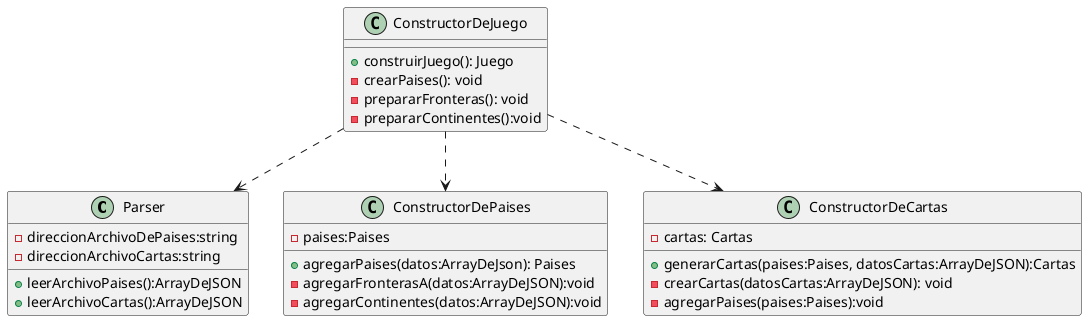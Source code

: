 @startuml

class Parser{
- direccionArchivoDePaises:string
- direccionArchivoCartas:string
+ leerArchivoPaises():ArrayDeJSON
+ leerArchivoCartas():ArrayDeJSON
}

class ConstructorDeJuego{

+ construirJuego(): Juego
- crearPaises(): void
- prepararFronteras(): void
- prepararContinentes():void
}

class ConstructorDePaises{
- paises:Paises
+ agregarPaises(datos:ArrayDeJson): Paises
- agregarFronterasA(datos:ArrayDeJSON):void
- agregarContinentes(datos:ArrayDeJSON):void
}

class ConstructorDeCartas{
- cartas: Cartas
+ generarCartas(paises:Paises, datosCartas:ArrayDeJSON):Cartas
- crearCartas(datosCartas:ArrayDeJSON): void
- agregarPaises(paises:Paises):void
}

ConstructorDeJuego ..> Parser

ConstructorDeJuego ..> ConstructorDePaises

ConstructorDeJuego ..> ConstructorDeCartas

@enduml